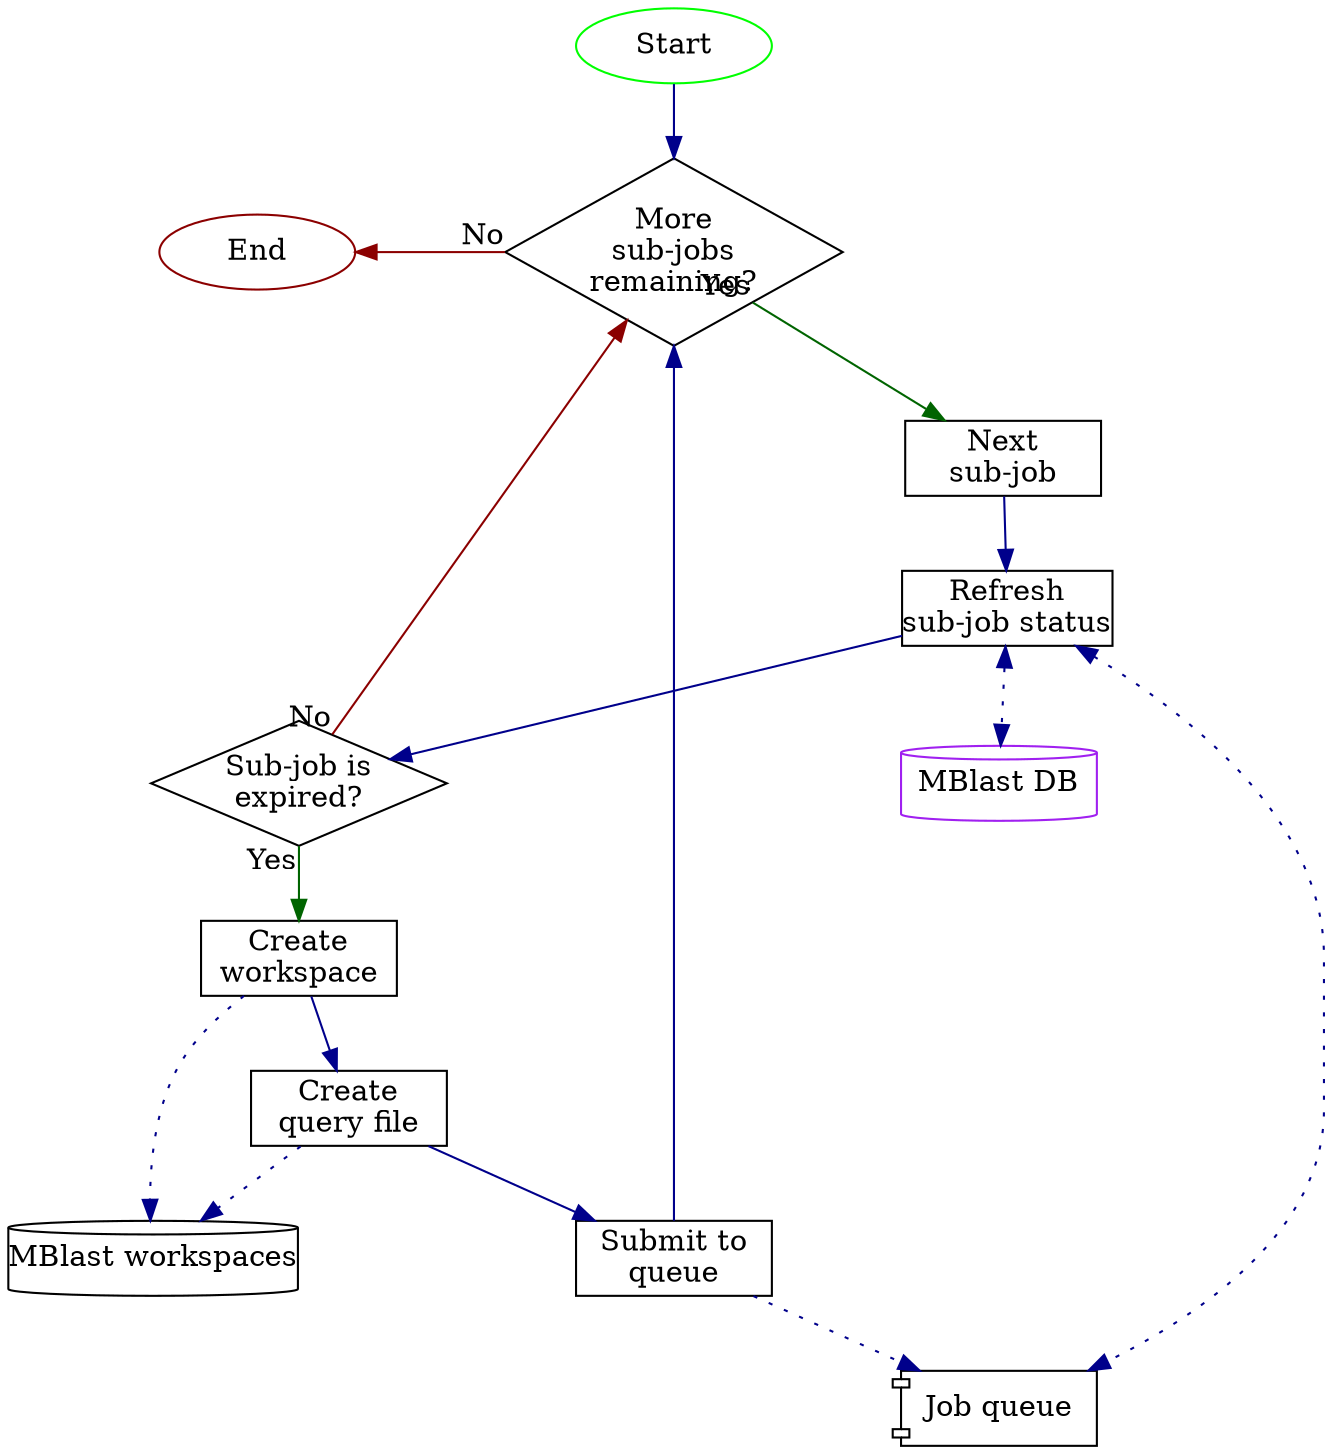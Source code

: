 digraph {
  graph [nodesep=1]
  node  [margin=0, shape=rect, width=1.3]
  edge  [color=darkblue]

  //
  // Node
  //

  Start        [shape=oval, color=green]
  DB           [label="MBlast DB", shape=cylinder, color=purple]
  Refresh      [label="Refresh\nsub-job status"]
  IsExpired    [label="Sub-job is\nexpired?", shape=diamond]
  More         [label="More\nsub-jobs\nremaining?", shape=diamond]
  Next         [label="Next\nsub-job"]
  End          [shape=oval, color=darkred]
  Queue        [label="Job queue", shape=component]
  Workspace    [label="MBlast workspaces", shape=cylinder]
  NewWorkspace [label="Create\nworkspace"]
  NewQuery     [label="Create\nquery file"]
  Submit       [label="Submit to\nqueue"]

  //
  // Edges
  //

  Start -> More

  More    -> Next      [taillabel="Yes", color=darkgreen]
  End     -> More      [headlabel="No", color=darkred, dir=back]

  Next    -> Refresh

  Refresh   -> IsExpired []
  Refresh   -> DB        [dir=both, style=dotted]
  Refresh   -> Queue     [dir=both, style=dotted]

  IsExpired -> NewWorkspace [taillabel="Yes", color=darkgreen]
  IsExpired -> More         [taillabel="No", color=darkred]

  NewWorkspace -> NewQuery
  NewWorkspace -> Workspace [style=dotted]

  NewQuery -> Submit
  NewQuery -> Workspace [style=dotted]

  Submit -> More  []
  Submit -> Queue [style=dotted]


  //
  // Formatting
  //

  {
    rank=same
    End
    More
    // Next
    // T1[label="", color=white]
  }

  {
    rank=same
    // Refresh
    // IsExpired
    DB
  }

  {
    rank=same
    // NewWorkspace
    // NewQuery
    // Submit
    Queue
  }

  {
    edge [style=invis]
    // Next -> DB
    // Next -> T1 -> DB -> Queue -> Workspace
  }
}